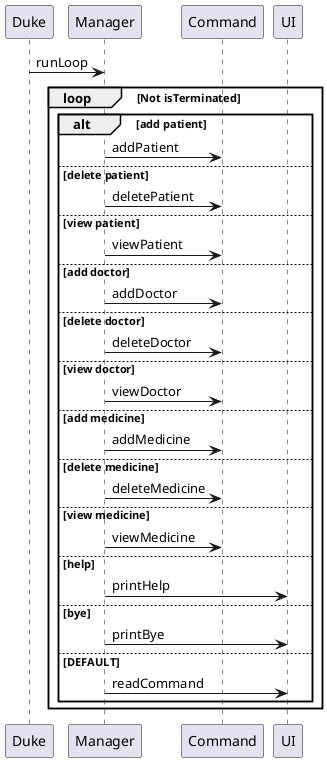 @startuml
'https://plantuml.com/sequence-diagram

Duke -> Manager: runLoop
loop Not isTerminated
    alt add patient
        Manager -> Command: addPatient
    else delete patient
        Manager -> Command: deletePatient
    else view patient
            Manager -> Command: viewPatient
    else add doctor
            Manager -> Command: addDoctor
    else delete doctor
            Manager -> Command: deleteDoctor
    else view doctor
        Manager -> Command: viewDoctor
    else add medicine
        Manager -> Command: addMedicine
    else delete medicine
        Manager -> Command: deleteMedicine
    else view medicine
        Manager -> Command: viewMedicine
    else help
        Manager -> UI: printHelp
    else bye
        Manager -> UI: printBye
    else DEFAULT
        Manager -> UI: readCommand
    end
end
@enduml
